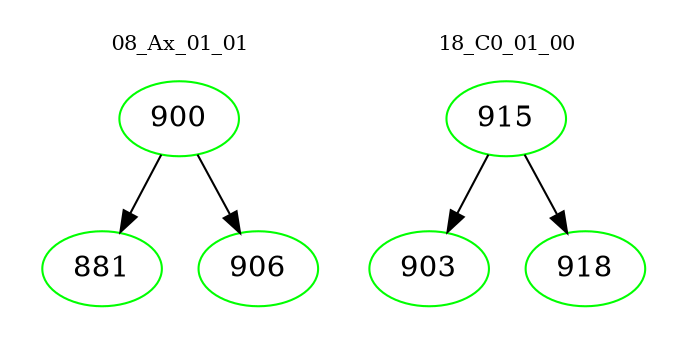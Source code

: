 digraph{
subgraph cluster_0 {
color = white
label = "08_Ax_01_01";
fontsize=10;
T0_900 [label="900", color="green"]
T0_900 -> T0_881 [color="black"]
T0_881 [label="881", color="green"]
T0_900 -> T0_906 [color="black"]
T0_906 [label="906", color="green"]
}
subgraph cluster_1 {
color = white
label = "18_C0_01_00";
fontsize=10;
T1_915 [label="915", color="green"]
T1_915 -> T1_903 [color="black"]
T1_903 [label="903", color="green"]
T1_915 -> T1_918 [color="black"]
T1_918 [label="918", color="green"]
}
}
